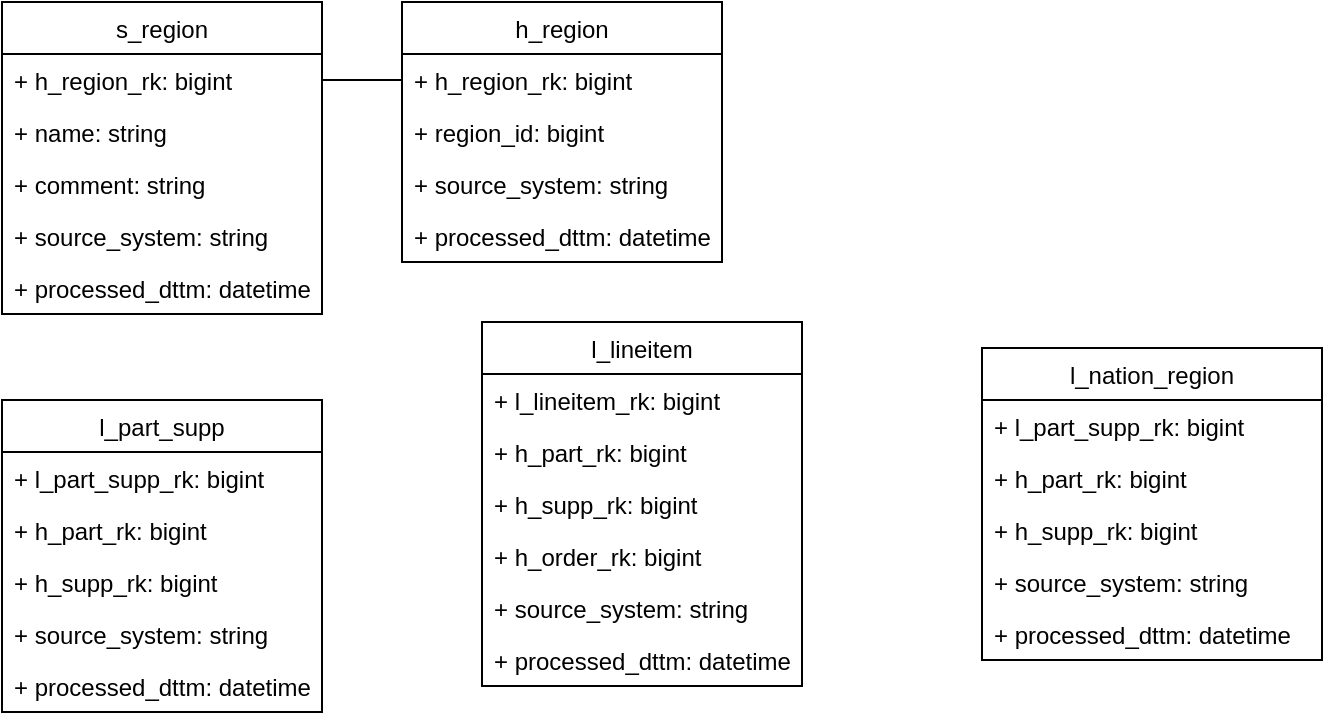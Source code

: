 <mxfile type="github" version="10.5.5"><diagram id="_qY1ei8JdUyf9OE5wxf8" name="Page-1"><mxGraphModel grid="1" dx="754" dy="460" gridSize="10" guides="1" tooltips="1" connect="1" arrows="1" fold="1" page="1" pageScale="1" pageWidth="827" pageHeight="1169" math="0" shadow="0"><root><mxCell id="0" /><mxCell id="1" parent="0" /><mxCell id="PeOxEtbepoJ3gcW9vElt-1" value="h_region" parent="1" vertex="1" style="swimlane;fontStyle=0;childLayout=stackLayout;horizontal=1;startSize=26;fillColor=none;horizontalStack=0;resizeParent=1;resizeParentMax=0;resizeLast=0;collapsible=1;marginBottom=0;align=center;verticalAlign=middle;"><mxGeometry as="geometry" height="130" width="160" x="240" y="80" /></mxCell><mxCell id="PeOxEtbepoJ3gcW9vElt-2" value="+ h_region_rk: bigint" parent="PeOxEtbepoJ3gcW9vElt-1" vertex="1" style="text;strokeColor=none;fillColor=none;align=left;verticalAlign=top;spacingLeft=4;spacingRight=4;overflow=hidden;rotatable=0;points=[[0,0.5],[1,0.5]];portConstraint=eastwest;"><mxGeometry as="geometry" height="26" width="160" y="26" /></mxCell><mxCell id="PeOxEtbepoJ3gcW9vElt-3" value="+ region_id: bigint" parent="PeOxEtbepoJ3gcW9vElt-1" vertex="1" style="text;strokeColor=none;fillColor=none;align=left;verticalAlign=top;spacingLeft=4;spacingRight=4;overflow=hidden;rotatable=0;points=[[0,0.5],[1,0.5]];portConstraint=eastwest;"><mxGeometry as="geometry" height="26" width="160" y="52" /></mxCell><mxCell id="PeOxEtbepoJ3gcW9vElt-4" value="+ source_system: string" parent="PeOxEtbepoJ3gcW9vElt-1" vertex="1" style="text;strokeColor=none;fillColor=none;align=left;verticalAlign=top;spacingLeft=4;spacingRight=4;overflow=hidden;rotatable=0;points=[[0,0.5],[1,0.5]];portConstraint=eastwest;"><mxGeometry as="geometry" height="26" width="160" y="78" /></mxCell><mxCell id="PeOxEtbepoJ3gcW9vElt-6" value="+ processed_dttm: datetime" parent="PeOxEtbepoJ3gcW9vElt-1" vertex="1" style="text;strokeColor=none;fillColor=none;align=left;verticalAlign=top;spacingLeft=4;spacingRight=4;overflow=hidden;rotatable=0;points=[[0,0.5],[1,0.5]];portConstraint=eastwest;"><mxGeometry as="geometry" height="26" width="160" y="104" /></mxCell><mxCell id="CYE8rJO1YiuRL8Yv6CTQ-1" value="s_region" parent="1" vertex="1" style="swimlane;fontStyle=0;childLayout=stackLayout;horizontal=1;startSize=26;fillColor=none;horizontalStack=0;resizeParent=1;resizeParentMax=0;resizeLast=0;collapsible=1;marginBottom=0;"><mxGeometry as="geometry" height="156" width="160" x="40" y="80" /></mxCell><mxCell id="CYE8rJO1YiuRL8Yv6CTQ-2" value="+ h_region_rk: bigint" parent="CYE8rJO1YiuRL8Yv6CTQ-1" vertex="1" style="text;strokeColor=none;fillColor=none;align=left;verticalAlign=top;spacingLeft=4;spacingRight=4;overflow=hidden;rotatable=0;points=[[0,0.5],[1,0.5]];portConstraint=eastwest;"><mxGeometry as="geometry" height="26" width="160" y="26" /></mxCell><mxCell id="CYE8rJO1YiuRL8Yv6CTQ-3" value="+ name: string" parent="CYE8rJO1YiuRL8Yv6CTQ-1" vertex="1" style="text;strokeColor=none;fillColor=none;align=left;verticalAlign=top;spacingLeft=4;spacingRight=4;overflow=hidden;rotatable=0;points=[[0,0.5],[1,0.5]];portConstraint=eastwest;"><mxGeometry as="geometry" height="26" width="160" y="52" /></mxCell><mxCell id="CYE8rJO1YiuRL8Yv6CTQ-4" value="+ comment: string" parent="CYE8rJO1YiuRL8Yv6CTQ-1" vertex="1" style="text;strokeColor=none;fillColor=none;align=left;verticalAlign=top;spacingLeft=4;spacingRight=4;overflow=hidden;rotatable=0;points=[[0,0.5],[1,0.5]];portConstraint=eastwest;"><mxGeometry as="geometry" height="26" width="160" y="78" /></mxCell><mxCell id="Bg2wuQNSzelfMLMVKnHP-16" value="+ source_system: string" parent="CYE8rJO1YiuRL8Yv6CTQ-1" vertex="1" style="text;strokeColor=none;fillColor=none;align=left;verticalAlign=top;spacingLeft=4;spacingRight=4;overflow=hidden;rotatable=0;points=[[0,0.5],[1,0.5]];portConstraint=eastwest;"><mxGeometry as="geometry" height="26" width="160" y="104" /></mxCell><mxCell id="Bg2wuQNSzelfMLMVKnHP-17" value="+ processed_dttm: datetime" parent="CYE8rJO1YiuRL8Yv6CTQ-1" vertex="1" style="text;strokeColor=none;fillColor=none;align=left;verticalAlign=top;spacingLeft=4;spacingRight=4;overflow=hidden;rotatable=0;points=[[0,0.5],[1,0.5]];portConstraint=eastwest;"><mxGeometry as="geometry" height="26" width="160" y="130" /></mxCell><mxCell id="CYE8rJO1YiuRL8Yv6CTQ-5" parent="1" style="edgeStyle=orthogonalEdgeStyle;rounded=0;orthogonalLoop=1;jettySize=auto;html=1;entryX=0;entryY=0.5;entryDx=0;entryDy=0;endArrow=none;endFill=0;exitX=1;exitY=0.5;exitDx=0;exitDy=0;" source="CYE8rJO1YiuRL8Yv6CTQ-2" edge="1" target="PeOxEtbepoJ3gcW9vElt-2"><mxGeometry as="geometry" relative="1"><mxPoint as="sourcePoint" x="150" y="99" /></mxGeometry></mxCell><mxCell id="Bg2wuQNSzelfMLMVKnHP-1" value="l_part_supp" parent="1" vertex="1" style="swimlane;fontStyle=0;childLayout=stackLayout;horizontal=1;startSize=26;fillColor=none;horizontalStack=0;resizeParent=1;resizeParentMax=0;resizeLast=0;collapsible=1;marginBottom=0;verticalAlign=middle;"><mxGeometry as="geometry" height="156" width="160" x="40" y="279" /></mxCell><mxCell id="Bg2wuQNSzelfMLMVKnHP-2" value="+ l_part_supp_rk: bigint" parent="Bg2wuQNSzelfMLMVKnHP-1" vertex="1" style="text;strokeColor=none;fillColor=none;align=left;verticalAlign=top;spacingLeft=4;spacingRight=4;overflow=hidden;rotatable=0;points=[[0,0.5],[1,0.5]];portConstraint=eastwest;"><mxGeometry as="geometry" height="26" width="160" y="26" /></mxCell><mxCell id="Bg2wuQNSzelfMLMVKnHP-3" value="+ h_part_rk: bigint" parent="Bg2wuQNSzelfMLMVKnHP-1" vertex="1" style="text;strokeColor=none;fillColor=none;align=left;verticalAlign=top;spacingLeft=4;spacingRight=4;overflow=hidden;rotatable=0;points=[[0,0.5],[1,0.5]];portConstraint=eastwest;"><mxGeometry as="geometry" height="26" width="160" y="52" /></mxCell><mxCell id="Bg2wuQNSzelfMLMVKnHP-4" value="+ h_supp_rk: bigint" parent="Bg2wuQNSzelfMLMVKnHP-1" vertex="1" style="text;strokeColor=none;fillColor=none;align=left;verticalAlign=top;spacingLeft=4;spacingRight=4;overflow=hidden;rotatable=0;points=[[0,0.5],[1,0.5]];portConstraint=eastwest;"><mxGeometry as="geometry" height="26" width="160" y="78" /></mxCell><mxCell id="Bg2wuQNSzelfMLMVKnHP-7" value="+ source_system: string" parent="Bg2wuQNSzelfMLMVKnHP-1" vertex="1" style="text;strokeColor=none;fillColor=none;align=left;verticalAlign=top;spacingLeft=4;spacingRight=4;overflow=hidden;rotatable=0;points=[[0,0.5],[1,0.5]];portConstraint=eastwest;"><mxGeometry as="geometry" height="26" width="160" y="104" /></mxCell><mxCell id="Bg2wuQNSzelfMLMVKnHP-8" value="+ processed_dttm: datetime" parent="Bg2wuQNSzelfMLMVKnHP-1" vertex="1" style="text;strokeColor=none;fillColor=none;align=left;verticalAlign=top;spacingLeft=4;spacingRight=4;overflow=hidden;rotatable=0;points=[[0,0.5],[1,0.5]];portConstraint=eastwest;"><mxGeometry as="geometry" height="26" width="160" y="130" /></mxCell><mxCell id="Bg2wuQNSzelfMLMVKnHP-9" value="l_lineitem" parent="1" vertex="1" style="swimlane;fontStyle=0;childLayout=stackLayout;horizontal=1;startSize=26;fillColor=none;horizontalStack=0;resizeParent=1;resizeParentMax=0;resizeLast=0;collapsible=1;marginBottom=0;"><mxGeometry as="geometry" height="182" width="160" x="280" y="240" /></mxCell><mxCell id="Bg2wuQNSzelfMLMVKnHP-10" value="+ l_lineitem_rk: bigint" parent="Bg2wuQNSzelfMLMVKnHP-9" vertex="1" style="text;strokeColor=none;fillColor=none;align=left;verticalAlign=top;spacingLeft=4;spacingRight=4;overflow=hidden;rotatable=0;points=[[0,0.5],[1,0.5]];portConstraint=eastwest;"><mxGeometry as="geometry" height="26" width="160" y="26" /></mxCell><mxCell id="Bg2wuQNSzelfMLMVKnHP-11" value="+ h_part_rk: bigint" parent="Bg2wuQNSzelfMLMVKnHP-9" vertex="1" style="text;strokeColor=none;fillColor=none;align=left;verticalAlign=top;spacingLeft=4;spacingRight=4;overflow=hidden;rotatable=0;points=[[0,0.5],[1,0.5]];portConstraint=eastwest;"><mxGeometry as="geometry" height="26" width="160" y="52" /></mxCell><mxCell id="Bg2wuQNSzelfMLMVKnHP-12" value="+ h_supp_rk: bigint" parent="Bg2wuQNSzelfMLMVKnHP-9" vertex="1" style="text;strokeColor=none;fillColor=none;align=left;verticalAlign=top;spacingLeft=4;spacingRight=4;overflow=hidden;rotatable=0;points=[[0,0.5],[1,0.5]];portConstraint=eastwest;"><mxGeometry as="geometry" height="26" width="160" y="78" /></mxCell><mxCell id="Bg2wuQNSzelfMLMVKnHP-13" value="+ h_order_rk: bigint" parent="Bg2wuQNSzelfMLMVKnHP-9" vertex="1" style="text;strokeColor=none;fillColor=none;align=left;verticalAlign=top;spacingLeft=4;spacingRight=4;overflow=hidden;rotatable=0;points=[[0,0.5],[1,0.5]];portConstraint=eastwest;"><mxGeometry as="geometry" height="26" width="160" y="104" /></mxCell><mxCell id="Bg2wuQNSzelfMLMVKnHP-14" value="+ source_system: string" parent="Bg2wuQNSzelfMLMVKnHP-9" vertex="1" style="text;strokeColor=none;fillColor=none;align=left;verticalAlign=top;spacingLeft=4;spacingRight=4;overflow=hidden;rotatable=0;points=[[0,0.5],[1,0.5]];portConstraint=eastwest;"><mxGeometry as="geometry" height="26" width="160" y="130" /></mxCell><mxCell id="Bg2wuQNSzelfMLMVKnHP-15" value="+ processed_dttm: datetime" parent="Bg2wuQNSzelfMLMVKnHP-9" vertex="1" style="text;strokeColor=none;fillColor=none;align=left;verticalAlign=top;spacingLeft=4;spacingRight=4;overflow=hidden;rotatable=0;points=[[0,0.5],[1,0.5]];portConstraint=eastwest;"><mxGeometry as="geometry" height="26" width="160" y="156" /></mxCell><mxCell id="Bg2wuQNSzelfMLMVKnHP-19" value="l_nation_region" parent="1" vertex="1" style="swimlane;fontStyle=0;childLayout=stackLayout;horizontal=1;startSize=26;fillColor=none;horizontalStack=0;resizeParent=1;resizeParentMax=0;resizeLast=0;collapsible=1;marginBottom=0;verticalAlign=middle;"><mxGeometry as="geometry" height="156" width="170" x="530" y="253" /></mxCell><mxCell id="Bg2wuQNSzelfMLMVKnHP-20" value="+ l_part_supp_rk: bigint" parent="Bg2wuQNSzelfMLMVKnHP-19" vertex="1" style="text;strokeColor=none;fillColor=none;align=left;verticalAlign=top;spacingLeft=4;spacingRight=4;overflow=hidden;rotatable=0;points=[[0,0.5],[1,0.5]];portConstraint=eastwest;"><mxGeometry as="geometry" height="26" width="170" y="26" /></mxCell><mxCell id="Bg2wuQNSzelfMLMVKnHP-21" value="+ h_part_rk: bigint" parent="Bg2wuQNSzelfMLMVKnHP-19" vertex="1" style="text;strokeColor=none;fillColor=none;align=left;verticalAlign=top;spacingLeft=4;spacingRight=4;overflow=hidden;rotatable=0;points=[[0,0.5],[1,0.5]];portConstraint=eastwest;"><mxGeometry as="geometry" height="26" width="170" y="52" /></mxCell><mxCell id="Bg2wuQNSzelfMLMVKnHP-22" value="+ h_supp_rk: bigint" parent="Bg2wuQNSzelfMLMVKnHP-19" vertex="1" style="text;strokeColor=none;fillColor=none;align=left;verticalAlign=top;spacingLeft=4;spacingRight=4;overflow=hidden;rotatable=0;points=[[0,0.5],[1,0.5]];portConstraint=eastwest;"><mxGeometry as="geometry" height="26" width="170" y="78" /></mxCell><mxCell id="Bg2wuQNSzelfMLMVKnHP-23" value="+ source_system: string" parent="Bg2wuQNSzelfMLMVKnHP-19" vertex="1" style="text;strokeColor=none;fillColor=none;align=left;verticalAlign=top;spacingLeft=4;spacingRight=4;overflow=hidden;rotatable=0;points=[[0,0.5],[1,0.5]];portConstraint=eastwest;"><mxGeometry as="geometry" height="26" width="170" y="104" /></mxCell><mxCell id="Bg2wuQNSzelfMLMVKnHP-24" value="+ processed_dttm: datetime" parent="Bg2wuQNSzelfMLMVKnHP-19" vertex="1" style="text;strokeColor=none;fillColor=none;align=left;verticalAlign=top;spacingLeft=4;spacingRight=4;overflow=hidden;rotatable=0;points=[[0,0.5],[1,0.5]];portConstraint=eastwest;"><mxGeometry as="geometry" height="26" width="170" y="130" /></mxCell></root></mxGraphModel></diagram></mxfile>